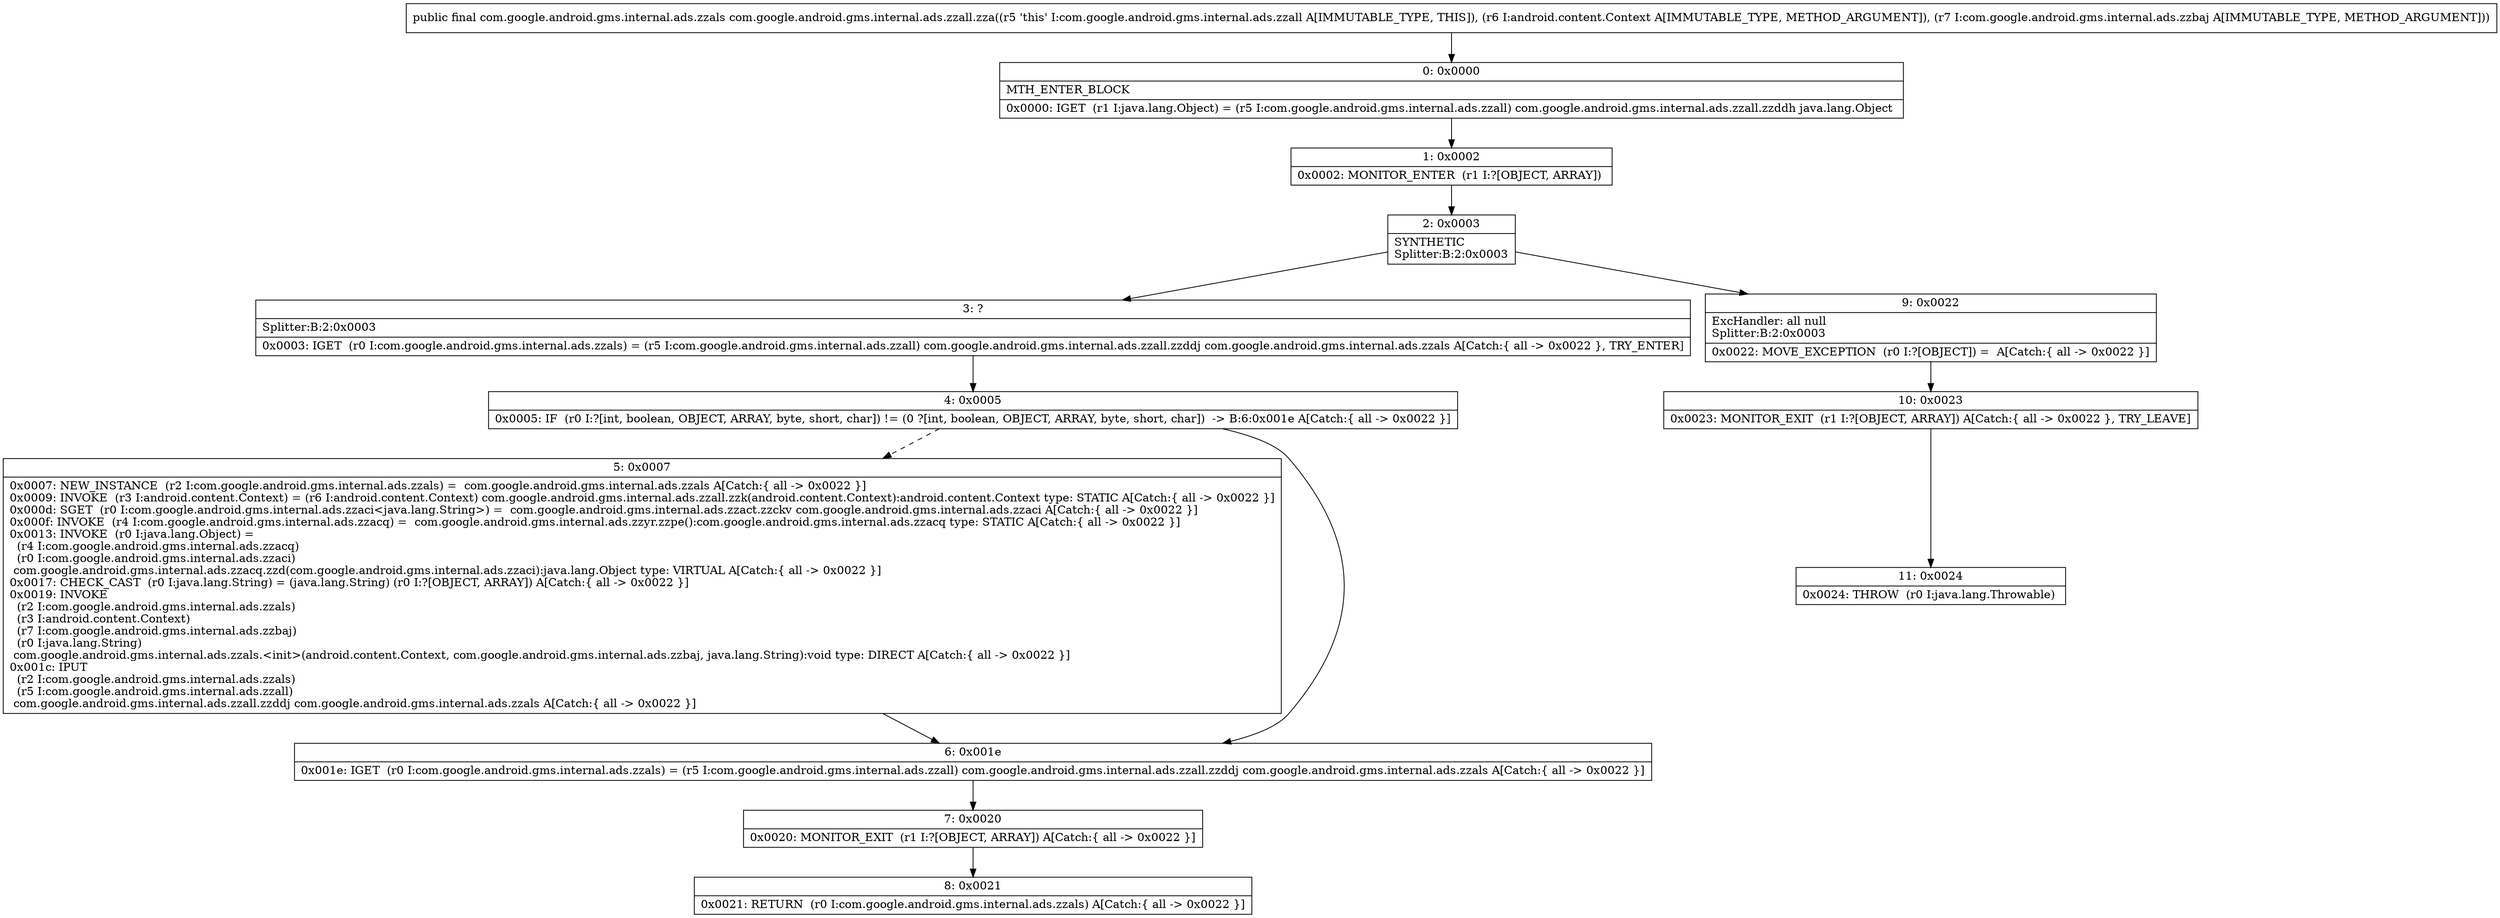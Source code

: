 digraph "CFG forcom.google.android.gms.internal.ads.zzall.zza(Landroid\/content\/Context;Lcom\/google\/android\/gms\/internal\/ads\/zzbaj;)Lcom\/google\/android\/gms\/internal\/ads\/zzals;" {
Node_0 [shape=record,label="{0\:\ 0x0000|MTH_ENTER_BLOCK\l|0x0000: IGET  (r1 I:java.lang.Object) = (r5 I:com.google.android.gms.internal.ads.zzall) com.google.android.gms.internal.ads.zzall.zzddh java.lang.Object \l}"];
Node_1 [shape=record,label="{1\:\ 0x0002|0x0002: MONITOR_ENTER  (r1 I:?[OBJECT, ARRAY]) \l}"];
Node_2 [shape=record,label="{2\:\ 0x0003|SYNTHETIC\lSplitter:B:2:0x0003\l}"];
Node_3 [shape=record,label="{3\:\ ?|Splitter:B:2:0x0003\l|0x0003: IGET  (r0 I:com.google.android.gms.internal.ads.zzals) = (r5 I:com.google.android.gms.internal.ads.zzall) com.google.android.gms.internal.ads.zzall.zzddj com.google.android.gms.internal.ads.zzals A[Catch:\{ all \-\> 0x0022 \}, TRY_ENTER]\l}"];
Node_4 [shape=record,label="{4\:\ 0x0005|0x0005: IF  (r0 I:?[int, boolean, OBJECT, ARRAY, byte, short, char]) != (0 ?[int, boolean, OBJECT, ARRAY, byte, short, char])  \-\> B:6:0x001e A[Catch:\{ all \-\> 0x0022 \}]\l}"];
Node_5 [shape=record,label="{5\:\ 0x0007|0x0007: NEW_INSTANCE  (r2 I:com.google.android.gms.internal.ads.zzals) =  com.google.android.gms.internal.ads.zzals A[Catch:\{ all \-\> 0x0022 \}]\l0x0009: INVOKE  (r3 I:android.content.Context) = (r6 I:android.content.Context) com.google.android.gms.internal.ads.zzall.zzk(android.content.Context):android.content.Context type: STATIC A[Catch:\{ all \-\> 0x0022 \}]\l0x000d: SGET  (r0 I:com.google.android.gms.internal.ads.zzaci\<java.lang.String\>) =  com.google.android.gms.internal.ads.zzact.zzckv com.google.android.gms.internal.ads.zzaci A[Catch:\{ all \-\> 0x0022 \}]\l0x000f: INVOKE  (r4 I:com.google.android.gms.internal.ads.zzacq) =  com.google.android.gms.internal.ads.zzyr.zzpe():com.google.android.gms.internal.ads.zzacq type: STATIC A[Catch:\{ all \-\> 0x0022 \}]\l0x0013: INVOKE  (r0 I:java.lang.Object) = \l  (r4 I:com.google.android.gms.internal.ads.zzacq)\l  (r0 I:com.google.android.gms.internal.ads.zzaci)\l com.google.android.gms.internal.ads.zzacq.zzd(com.google.android.gms.internal.ads.zzaci):java.lang.Object type: VIRTUAL A[Catch:\{ all \-\> 0x0022 \}]\l0x0017: CHECK_CAST  (r0 I:java.lang.String) = (java.lang.String) (r0 I:?[OBJECT, ARRAY]) A[Catch:\{ all \-\> 0x0022 \}]\l0x0019: INVOKE  \l  (r2 I:com.google.android.gms.internal.ads.zzals)\l  (r3 I:android.content.Context)\l  (r7 I:com.google.android.gms.internal.ads.zzbaj)\l  (r0 I:java.lang.String)\l com.google.android.gms.internal.ads.zzals.\<init\>(android.content.Context, com.google.android.gms.internal.ads.zzbaj, java.lang.String):void type: DIRECT A[Catch:\{ all \-\> 0x0022 \}]\l0x001c: IPUT  \l  (r2 I:com.google.android.gms.internal.ads.zzals)\l  (r5 I:com.google.android.gms.internal.ads.zzall)\l com.google.android.gms.internal.ads.zzall.zzddj com.google.android.gms.internal.ads.zzals A[Catch:\{ all \-\> 0x0022 \}]\l}"];
Node_6 [shape=record,label="{6\:\ 0x001e|0x001e: IGET  (r0 I:com.google.android.gms.internal.ads.zzals) = (r5 I:com.google.android.gms.internal.ads.zzall) com.google.android.gms.internal.ads.zzall.zzddj com.google.android.gms.internal.ads.zzals A[Catch:\{ all \-\> 0x0022 \}]\l}"];
Node_7 [shape=record,label="{7\:\ 0x0020|0x0020: MONITOR_EXIT  (r1 I:?[OBJECT, ARRAY]) A[Catch:\{ all \-\> 0x0022 \}]\l}"];
Node_8 [shape=record,label="{8\:\ 0x0021|0x0021: RETURN  (r0 I:com.google.android.gms.internal.ads.zzals) A[Catch:\{ all \-\> 0x0022 \}]\l}"];
Node_9 [shape=record,label="{9\:\ 0x0022|ExcHandler: all null\lSplitter:B:2:0x0003\l|0x0022: MOVE_EXCEPTION  (r0 I:?[OBJECT]) =  A[Catch:\{ all \-\> 0x0022 \}]\l}"];
Node_10 [shape=record,label="{10\:\ 0x0023|0x0023: MONITOR_EXIT  (r1 I:?[OBJECT, ARRAY]) A[Catch:\{ all \-\> 0x0022 \}, TRY_LEAVE]\l}"];
Node_11 [shape=record,label="{11\:\ 0x0024|0x0024: THROW  (r0 I:java.lang.Throwable) \l}"];
MethodNode[shape=record,label="{public final com.google.android.gms.internal.ads.zzals com.google.android.gms.internal.ads.zzall.zza((r5 'this' I:com.google.android.gms.internal.ads.zzall A[IMMUTABLE_TYPE, THIS]), (r6 I:android.content.Context A[IMMUTABLE_TYPE, METHOD_ARGUMENT]), (r7 I:com.google.android.gms.internal.ads.zzbaj A[IMMUTABLE_TYPE, METHOD_ARGUMENT])) }"];
MethodNode -> Node_0;
Node_0 -> Node_1;
Node_1 -> Node_2;
Node_2 -> Node_3;
Node_2 -> Node_9;
Node_3 -> Node_4;
Node_4 -> Node_5[style=dashed];
Node_4 -> Node_6;
Node_5 -> Node_6;
Node_6 -> Node_7;
Node_7 -> Node_8;
Node_9 -> Node_10;
Node_10 -> Node_11;
}

